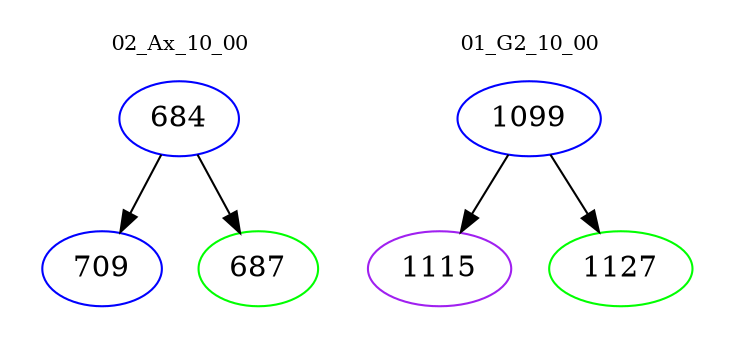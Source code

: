 digraph{
subgraph cluster_0 {
color = white
label = "02_Ax_10_00";
fontsize=10;
T0_684 [label="684", color="blue"]
T0_684 -> T0_709 [color="black"]
T0_709 [label="709", color="blue"]
T0_684 -> T0_687 [color="black"]
T0_687 [label="687", color="green"]
}
subgraph cluster_1 {
color = white
label = "01_G2_10_00";
fontsize=10;
T1_1099 [label="1099", color="blue"]
T1_1099 -> T1_1115 [color="black"]
T1_1115 [label="1115", color="purple"]
T1_1099 -> T1_1127 [color="black"]
T1_1127 [label="1127", color="green"]
}
}
